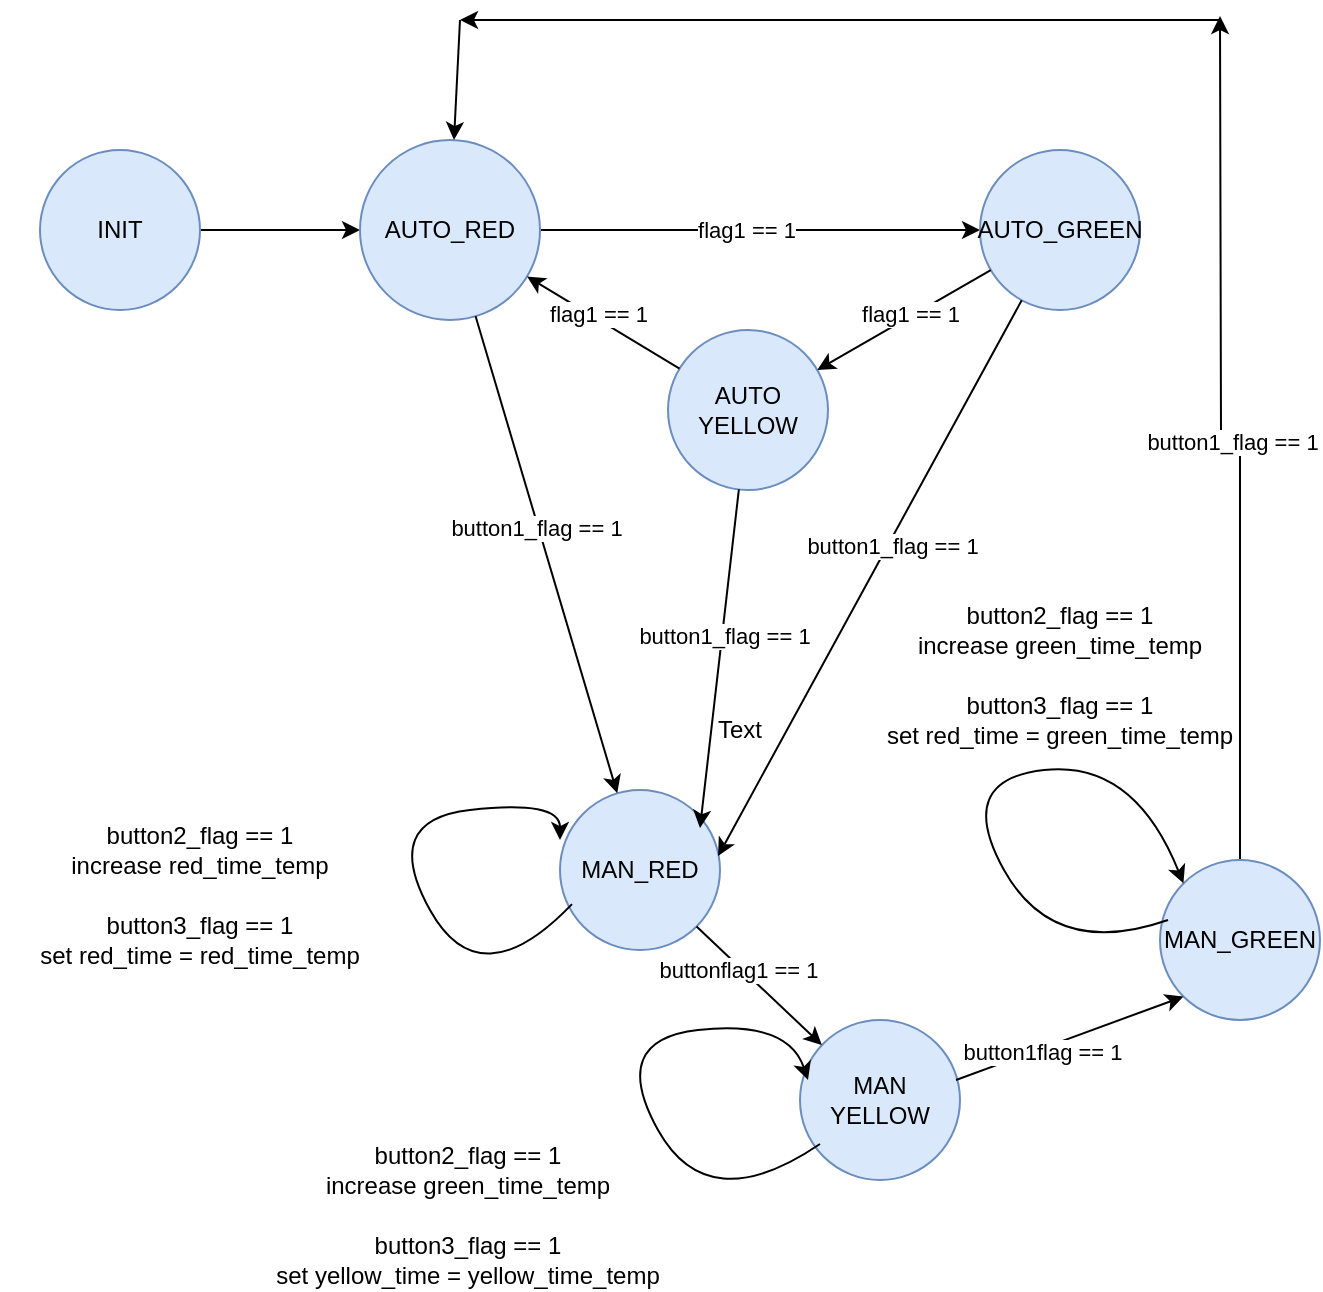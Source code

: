 <mxfile version="24.8.4">
  <diagram name="Trang-1" id="r2DjRuj-Xy9cBDyXpOjX">
    <mxGraphModel dx="1257" dy="683" grid="1" gridSize="10" guides="1" tooltips="1" connect="1" arrows="1" fold="1" page="1" pageScale="1" pageWidth="827" pageHeight="1169" math="0" shadow="0">
      <root>
        <mxCell id="0" />
        <mxCell id="1" parent="0" />
        <mxCell id="_GcplkajGu2EBIuAOEdT-3" style="edgeStyle=orthogonalEdgeStyle;rounded=0;orthogonalLoop=1;jettySize=auto;html=1;" parent="1" source="_GcplkajGu2EBIuAOEdT-2" target="_GcplkajGu2EBIuAOEdT-4" edge="1">
          <mxGeometry relative="1" as="geometry">
            <mxPoint x="300" y="165" as="targetPoint" />
          </mxGeometry>
        </mxCell>
        <mxCell id="_GcplkajGu2EBIuAOEdT-2" value="INIT" style="ellipse;whiteSpace=wrap;html=1;aspect=fixed;fillColor=#dae8fc;strokeColor=#6c8ebf;" parent="1" vertex="1">
          <mxGeometry x="130" y="125" width="80" height="80" as="geometry" />
        </mxCell>
        <mxCell id="_GcplkajGu2EBIuAOEdT-7" style="edgeStyle=orthogonalEdgeStyle;rounded=0;orthogonalLoop=1;jettySize=auto;html=1;" parent="1" source="_GcplkajGu2EBIuAOEdT-4" target="_GcplkajGu2EBIuAOEdT-5" edge="1">
          <mxGeometry relative="1" as="geometry" />
        </mxCell>
        <mxCell id="_GcplkajGu2EBIuAOEdT-21" value="flag1 == 1" style="edgeLabel;html=1;align=center;verticalAlign=middle;resizable=0;points=[];" parent="_GcplkajGu2EBIuAOEdT-7" vertex="1" connectable="0">
          <mxGeometry x="-0.064" relative="1" as="geometry">
            <mxPoint as="offset" />
          </mxGeometry>
        </mxCell>
        <mxCell id="_GcplkajGu2EBIuAOEdT-4" value="AUTO_RED" style="ellipse;whiteSpace=wrap;html=1;aspect=fixed;fillColor=#dae8fc;strokeColor=#6c8ebf;" parent="1" vertex="1">
          <mxGeometry x="290" y="120" width="90" height="90" as="geometry" />
        </mxCell>
        <mxCell id="_GcplkajGu2EBIuAOEdT-5" value="AUTO_GREEN" style="ellipse;whiteSpace=wrap;html=1;aspect=fixed;fillColor=#dae8fc;strokeColor=#6c8ebf;" parent="1" vertex="1">
          <mxGeometry x="600" y="125" width="80" height="80" as="geometry" />
        </mxCell>
        <mxCell id="_GcplkajGu2EBIuAOEdT-6" value="AUTO&lt;div&gt;YELLOW&lt;/div&gt;" style="ellipse;whiteSpace=wrap;html=1;aspect=fixed;fillColor=#dae8fc;strokeColor=#6c8ebf;" parent="1" vertex="1">
          <mxGeometry x="444" y="215" width="80" height="80" as="geometry" />
        </mxCell>
        <mxCell id="_GcplkajGu2EBIuAOEdT-17" value="" style="endArrow=classic;html=1;rounded=0;" parent="1" source="_GcplkajGu2EBIuAOEdT-5" target="_GcplkajGu2EBIuAOEdT-6" edge="1">
          <mxGeometry width="50" height="50" relative="1" as="geometry">
            <mxPoint x="450" y="345" as="sourcePoint" />
            <mxPoint x="500" y="295" as="targetPoint" />
          </mxGeometry>
        </mxCell>
        <mxCell id="_GcplkajGu2EBIuAOEdT-22" value="flag1 == 1" style="edgeLabel;html=1;align=center;verticalAlign=middle;resizable=0;points=[];" parent="_GcplkajGu2EBIuAOEdT-17" vertex="1" connectable="0">
          <mxGeometry x="-0.085" y="-1" relative="1" as="geometry">
            <mxPoint as="offset" />
          </mxGeometry>
        </mxCell>
        <mxCell id="_GcplkajGu2EBIuAOEdT-20" value="" style="endArrow=classic;html=1;rounded=0;" parent="1" source="_GcplkajGu2EBIuAOEdT-6" target="_GcplkajGu2EBIuAOEdT-4" edge="1">
          <mxGeometry width="50" height="50" relative="1" as="geometry">
            <mxPoint x="275" y="245" as="sourcePoint" />
            <mxPoint x="405" y="305" as="targetPoint" />
          </mxGeometry>
        </mxCell>
        <mxCell id="_GcplkajGu2EBIuAOEdT-23" value="flag1 == 1" style="edgeLabel;html=1;align=center;verticalAlign=middle;resizable=0;points=[];" parent="_GcplkajGu2EBIuAOEdT-20" vertex="1" connectable="0">
          <mxGeometry x="0.115" y="-2" relative="1" as="geometry">
            <mxPoint as="offset" />
          </mxGeometry>
        </mxCell>
        <mxCell id="_GcplkajGu2EBIuAOEdT-24" value="MAN_RED" style="ellipse;whiteSpace=wrap;html=1;aspect=fixed;fillColor=#dae8fc;strokeColor=#6c8ebf;" parent="1" vertex="1">
          <mxGeometry x="390" y="445" width="80" height="80" as="geometry" />
        </mxCell>
        <mxCell id="_GcplkajGu2EBIuAOEdT-25" value="" style="endArrow=classic;html=1;rounded=0;" parent="1" source="_GcplkajGu2EBIuAOEdT-4" target="_GcplkajGu2EBIuAOEdT-24" edge="1">
          <mxGeometry width="50" height="50" relative="1" as="geometry">
            <mxPoint x="370" y="325" as="sourcePoint" />
            <mxPoint x="420" y="275" as="targetPoint" />
          </mxGeometry>
        </mxCell>
        <mxCell id="_GcplkajGu2EBIuAOEdT-33" value="button1_flag == 1" style="edgeLabel;html=1;align=center;verticalAlign=middle;resizable=0;points=[];" parent="_GcplkajGu2EBIuAOEdT-25" vertex="1" connectable="0">
          <mxGeometry x="-0.116" y="-1" relative="1" as="geometry">
            <mxPoint as="offset" />
          </mxGeometry>
        </mxCell>
        <mxCell id="NLcaS9pYezISJkZjRDeF-16" style="edgeStyle=orthogonalEdgeStyle;rounded=0;orthogonalLoop=1;jettySize=auto;html=1;" edge="1" parent="1" source="_GcplkajGu2EBIuAOEdT-28">
          <mxGeometry relative="1" as="geometry">
            <mxPoint x="720" y="58" as="targetPoint" />
          </mxGeometry>
        </mxCell>
        <mxCell id="NLcaS9pYezISJkZjRDeF-24" value="button1_flag == 1" style="edgeLabel;html=1;align=center;verticalAlign=middle;resizable=0;points=[];" vertex="1" connectable="0" parent="NLcaS9pYezISJkZjRDeF-16">
          <mxGeometry x="-0.004" relative="1" as="geometry">
            <mxPoint y="1" as="offset" />
          </mxGeometry>
        </mxCell>
        <mxCell id="_GcplkajGu2EBIuAOEdT-28" value="MAN_GREEN" style="ellipse;whiteSpace=wrap;html=1;fillColor=#dae8fc;strokeColor=#6c8ebf;" parent="1" vertex="1">
          <mxGeometry x="690" y="480" width="80" height="80" as="geometry" />
        </mxCell>
        <mxCell id="_GcplkajGu2EBIuAOEdT-29" value="MAN&lt;div&gt;YELLOW&lt;/div&gt;" style="ellipse;whiteSpace=wrap;html=1;fillColor=#dae8fc;strokeColor=#6c8ebf;" parent="1" vertex="1">
          <mxGeometry x="510" y="560" width="80" height="80" as="geometry" />
        </mxCell>
        <mxCell id="_GcplkajGu2EBIuAOEdT-38" style="edgeStyle=none;rounded=0;orthogonalLoop=1;jettySize=auto;html=1;exitX=0;exitY=0.5;exitDx=0;exitDy=0;" parent="1" source="_GcplkajGu2EBIuAOEdT-5" target="_GcplkajGu2EBIuAOEdT-5" edge="1">
          <mxGeometry relative="1" as="geometry" />
        </mxCell>
        <mxCell id="NLcaS9pYezISJkZjRDeF-4" value="" style="endArrow=classic;html=1;rounded=0;entryX=0.875;entryY=0.238;entryDx=0;entryDy=0;entryPerimeter=0;" edge="1" parent="1" source="_GcplkajGu2EBIuAOEdT-6" target="_GcplkajGu2EBIuAOEdT-24">
          <mxGeometry width="50" height="50" relative="1" as="geometry">
            <mxPoint x="380" y="270" as="sourcePoint" />
            <mxPoint x="410" y="310" as="targetPoint" />
          </mxGeometry>
        </mxCell>
        <mxCell id="NLcaS9pYezISJkZjRDeF-6" value="button1_flag == 1" style="edgeLabel;html=1;align=center;verticalAlign=middle;resizable=0;points=[];" vertex="1" connectable="0" parent="NLcaS9pYezISJkZjRDeF-4">
          <mxGeometry x="-0.135" y="1" relative="1" as="geometry">
            <mxPoint as="offset" />
          </mxGeometry>
        </mxCell>
        <mxCell id="NLcaS9pYezISJkZjRDeF-9" value="" style="endArrow=classic;html=1;rounded=0;entryX=0.988;entryY=0.413;entryDx=0;entryDy=0;entryPerimeter=0;" edge="1" parent="1" source="_GcplkajGu2EBIuAOEdT-5" target="_GcplkajGu2EBIuAOEdT-24">
          <mxGeometry width="50" height="50" relative="1" as="geometry">
            <mxPoint x="550" y="330" as="sourcePoint" />
            <mxPoint x="600" y="280" as="targetPoint" />
          </mxGeometry>
        </mxCell>
        <mxCell id="NLcaS9pYezISJkZjRDeF-11" value="button1_flag == 1" style="edgeLabel;html=1;align=center;verticalAlign=middle;resizable=0;points=[];" vertex="1" connectable="0" parent="NLcaS9pYezISJkZjRDeF-9">
          <mxGeometry x="-0.121" y="2" relative="1" as="geometry">
            <mxPoint as="offset" />
          </mxGeometry>
        </mxCell>
        <mxCell id="NLcaS9pYezISJkZjRDeF-17" value="" style="endArrow=classic;html=1;rounded=0;" edge="1" parent="1">
          <mxGeometry width="50" height="50" relative="1" as="geometry">
            <mxPoint x="720" y="60" as="sourcePoint" />
            <mxPoint x="340" y="60" as="targetPoint" />
          </mxGeometry>
        </mxCell>
        <mxCell id="NLcaS9pYezISJkZjRDeF-18" value="" style="endArrow=classic;html=1;rounded=0;" edge="1" parent="1">
          <mxGeometry width="50" height="50" relative="1" as="geometry">
            <mxPoint x="340" y="60" as="sourcePoint" />
            <mxPoint x="337" y="120" as="targetPoint" />
          </mxGeometry>
        </mxCell>
        <mxCell id="NLcaS9pYezISJkZjRDeF-20" value="" style="endArrow=classic;html=1;rounded=0;exitX=1;exitY=1;exitDx=0;exitDy=0;" edge="1" parent="1" source="_GcplkajGu2EBIuAOEdT-24" target="_GcplkajGu2EBIuAOEdT-29">
          <mxGeometry width="50" height="50" relative="1" as="geometry">
            <mxPoint x="630" y="450" as="sourcePoint" />
            <mxPoint x="680" y="400" as="targetPoint" />
          </mxGeometry>
        </mxCell>
        <mxCell id="NLcaS9pYezISJkZjRDeF-22" value="buttonflag1 == 1" style="edgeLabel;html=1;align=center;verticalAlign=middle;resizable=0;points=[];" vertex="1" connectable="0" parent="NLcaS9pYezISJkZjRDeF-20">
          <mxGeometry x="-0.325" y="-1" relative="1" as="geometry">
            <mxPoint y="1" as="offset" />
          </mxGeometry>
        </mxCell>
        <mxCell id="NLcaS9pYezISJkZjRDeF-21" value="" style="endArrow=classic;html=1;rounded=0;exitX=1;exitY=1;exitDx=0;exitDy=0;entryX=0;entryY=1;entryDx=0;entryDy=0;" edge="1" parent="1" target="_GcplkajGu2EBIuAOEdT-28">
          <mxGeometry width="50" height="50" relative="1" as="geometry">
            <mxPoint x="588" y="590" as="sourcePoint" />
            <mxPoint x="760" y="627" as="targetPoint" />
          </mxGeometry>
        </mxCell>
        <mxCell id="NLcaS9pYezISJkZjRDeF-23" value="button1flag == 1" style="edgeLabel;html=1;align=center;verticalAlign=middle;resizable=0;points=[];" vertex="1" connectable="0" parent="NLcaS9pYezISJkZjRDeF-21">
          <mxGeometry x="-0.258" y="-1" relative="1" as="geometry">
            <mxPoint as="offset" />
          </mxGeometry>
        </mxCell>
        <mxCell id="NLcaS9pYezISJkZjRDeF-35" value="" style="curved=1;endArrow=classic;html=1;rounded=0;exitX=0.075;exitY=0.713;exitDx=0;exitDy=0;exitPerimeter=0;entryX=0;entryY=0.313;entryDx=0;entryDy=0;entryPerimeter=0;" edge="1" parent="1" source="_GcplkajGu2EBIuAOEdT-24" target="_GcplkajGu2EBIuAOEdT-24">
          <mxGeometry width="50" height="50" relative="1" as="geometry">
            <mxPoint x="300" y="510" as="sourcePoint" />
            <mxPoint x="350" y="460" as="targetPoint" />
            <Array as="points">
              <mxPoint x="350" y="550" />
              <mxPoint x="300" y="460" />
              <mxPoint x="390" y="450" />
            </Array>
          </mxGeometry>
        </mxCell>
        <mxCell id="NLcaS9pYezISJkZjRDeF-36" value="Text" style="text;html=1;align=center;verticalAlign=middle;whiteSpace=wrap;rounded=0;" vertex="1" parent="1">
          <mxGeometry x="450" y="400" width="60" height="30" as="geometry" />
        </mxCell>
        <mxCell id="NLcaS9pYezISJkZjRDeF-37" value="button2_flag == 1&lt;div&gt;increase red_time_temp&lt;/div&gt;" style="text;html=1;align=center;verticalAlign=middle;whiteSpace=wrap;rounded=0;" vertex="1" parent="1">
          <mxGeometry x="135" y="460" width="150" height="30" as="geometry" />
        </mxCell>
        <mxCell id="NLcaS9pYezISJkZjRDeF-38" value="button3_flag == 1&lt;div&gt;set red_time = red_time_temp&lt;/div&gt;" style="text;html=1;align=center;verticalAlign=middle;whiteSpace=wrap;rounded=0;" vertex="1" parent="1">
          <mxGeometry x="110" y="505" width="200" height="30" as="geometry" />
        </mxCell>
        <mxCell id="NLcaS9pYezISJkZjRDeF-39" value="" style="curved=1;endArrow=classic;html=1;rounded=0;exitX=0.075;exitY=0.713;exitDx=0;exitDy=0;exitPerimeter=0;entryX=0;entryY=0.313;entryDx=0;entryDy=0;entryPerimeter=0;" edge="1" parent="1">
          <mxGeometry width="50" height="50" relative="1" as="geometry">
            <mxPoint x="520" y="622" as="sourcePoint" />
            <mxPoint x="514" y="590" as="targetPoint" />
            <Array as="points">
              <mxPoint x="464" y="660" />
              <mxPoint x="414" y="570" />
              <mxPoint x="504" y="560" />
            </Array>
          </mxGeometry>
        </mxCell>
        <mxCell id="NLcaS9pYezISJkZjRDeF-41" value="" style="curved=1;endArrow=classic;html=1;rounded=0;exitX=0.05;exitY=0.375;exitDx=0;exitDy=0;exitPerimeter=0;entryX=0;entryY=0;entryDx=0;entryDy=0;" edge="1" parent="1" source="_GcplkajGu2EBIuAOEdT-28" target="_GcplkajGu2EBIuAOEdT-28">
          <mxGeometry width="50" height="50" relative="1" as="geometry">
            <mxPoint x="693" y="492" as="sourcePoint" />
            <mxPoint x="687" y="460" as="targetPoint" />
            <Array as="points">
              <mxPoint x="637" y="530" />
              <mxPoint x="587" y="440" />
              <mxPoint x="677" y="430" />
            </Array>
          </mxGeometry>
        </mxCell>
        <mxCell id="NLcaS9pYezISJkZjRDeF-45" value="button2_flag == 1&lt;div&gt;increase green_time_temp&lt;/div&gt;" style="text;html=1;align=center;verticalAlign=middle;whiteSpace=wrap;rounded=0;" vertex="1" parent="1">
          <mxGeometry x="269" y="620" width="150" height="30" as="geometry" />
        </mxCell>
        <mxCell id="NLcaS9pYezISJkZjRDeF-46" value="button3_flag == 1&lt;div&gt;set yellow_time = yellow_time_temp&lt;/div&gt;" style="text;html=1;align=center;verticalAlign=middle;whiteSpace=wrap;rounded=0;" vertex="1" parent="1">
          <mxGeometry x="244" y="665" width="200" height="30" as="geometry" />
        </mxCell>
        <mxCell id="NLcaS9pYezISJkZjRDeF-47" value="button2_flag == 1&lt;div&gt;increase green_time_temp&lt;/div&gt;" style="text;html=1;align=center;verticalAlign=middle;whiteSpace=wrap;rounded=0;" vertex="1" parent="1">
          <mxGeometry x="565" y="350" width="150" height="30" as="geometry" />
        </mxCell>
        <mxCell id="NLcaS9pYezISJkZjRDeF-48" value="button3_flag == 1&lt;div&gt;set red_time = green_time_temp&lt;/div&gt;" style="text;html=1;align=center;verticalAlign=middle;whiteSpace=wrap;rounded=0;" vertex="1" parent="1">
          <mxGeometry x="540" y="395" width="200" height="30" as="geometry" />
        </mxCell>
      </root>
    </mxGraphModel>
  </diagram>
</mxfile>
